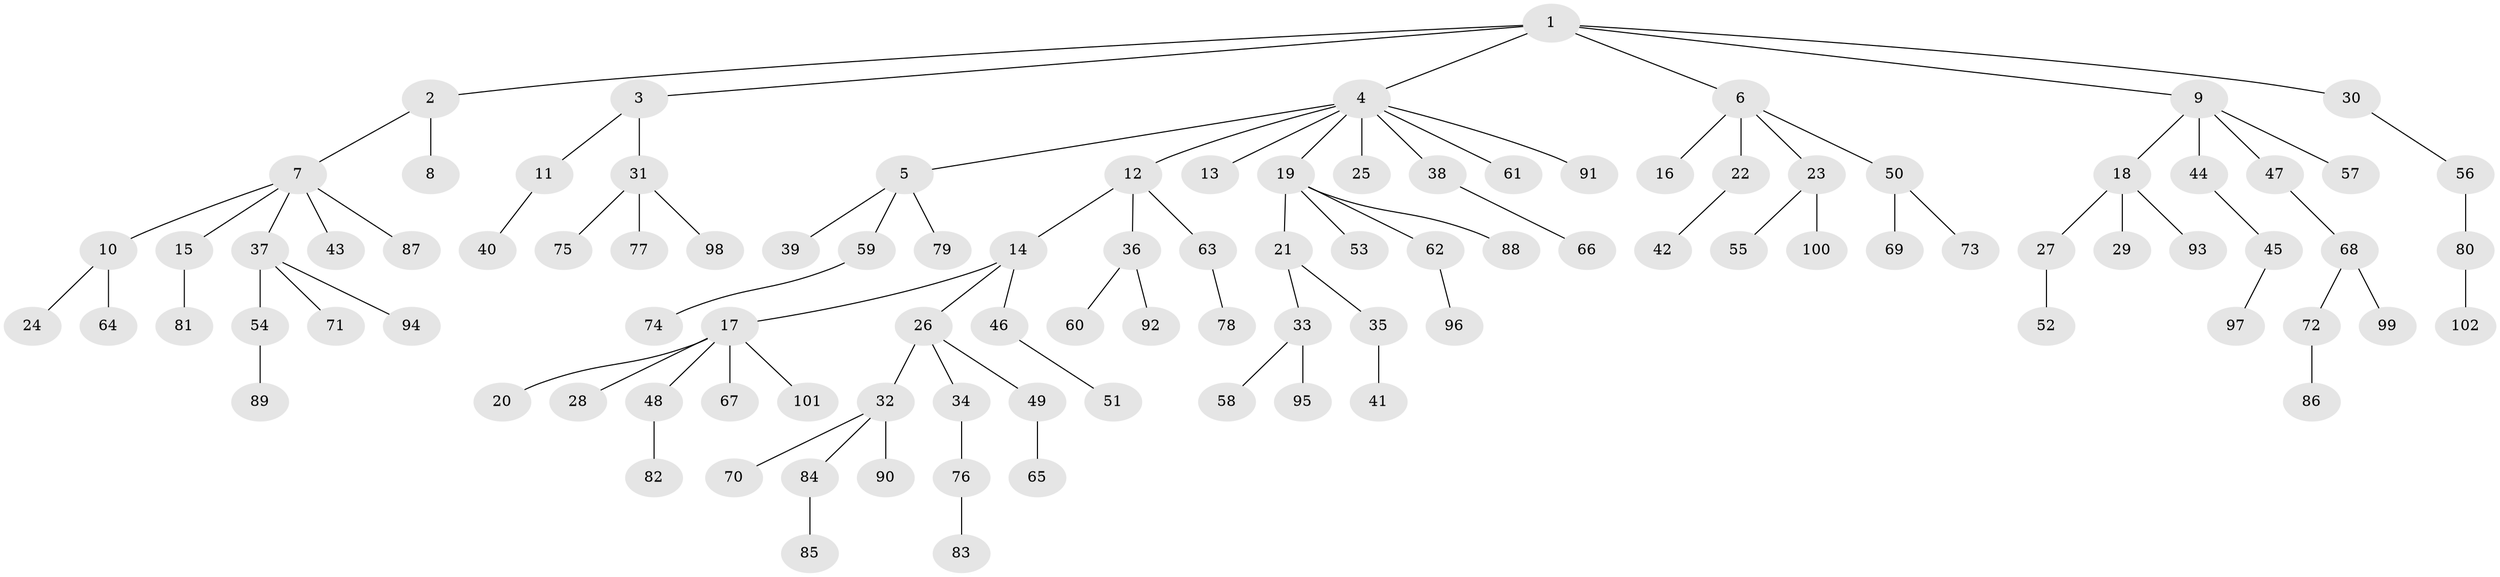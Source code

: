 // Generated by graph-tools (version 1.1) at 2025/11/02/27/25 16:11:26]
// undirected, 102 vertices, 101 edges
graph export_dot {
graph [start="1"]
  node [color=gray90,style=filled];
  1;
  2;
  3;
  4;
  5;
  6;
  7;
  8;
  9;
  10;
  11;
  12;
  13;
  14;
  15;
  16;
  17;
  18;
  19;
  20;
  21;
  22;
  23;
  24;
  25;
  26;
  27;
  28;
  29;
  30;
  31;
  32;
  33;
  34;
  35;
  36;
  37;
  38;
  39;
  40;
  41;
  42;
  43;
  44;
  45;
  46;
  47;
  48;
  49;
  50;
  51;
  52;
  53;
  54;
  55;
  56;
  57;
  58;
  59;
  60;
  61;
  62;
  63;
  64;
  65;
  66;
  67;
  68;
  69;
  70;
  71;
  72;
  73;
  74;
  75;
  76;
  77;
  78;
  79;
  80;
  81;
  82;
  83;
  84;
  85;
  86;
  87;
  88;
  89;
  90;
  91;
  92;
  93;
  94;
  95;
  96;
  97;
  98;
  99;
  100;
  101;
  102;
  1 -- 2;
  1 -- 3;
  1 -- 4;
  1 -- 6;
  1 -- 9;
  1 -- 30;
  2 -- 7;
  2 -- 8;
  3 -- 11;
  3 -- 31;
  4 -- 5;
  4 -- 12;
  4 -- 13;
  4 -- 19;
  4 -- 25;
  4 -- 38;
  4 -- 61;
  4 -- 91;
  5 -- 39;
  5 -- 59;
  5 -- 79;
  6 -- 16;
  6 -- 22;
  6 -- 23;
  6 -- 50;
  7 -- 10;
  7 -- 15;
  7 -- 37;
  7 -- 43;
  7 -- 87;
  9 -- 18;
  9 -- 44;
  9 -- 47;
  9 -- 57;
  10 -- 24;
  10 -- 64;
  11 -- 40;
  12 -- 14;
  12 -- 36;
  12 -- 63;
  14 -- 17;
  14 -- 26;
  14 -- 46;
  15 -- 81;
  17 -- 20;
  17 -- 28;
  17 -- 48;
  17 -- 67;
  17 -- 101;
  18 -- 27;
  18 -- 29;
  18 -- 93;
  19 -- 21;
  19 -- 53;
  19 -- 62;
  19 -- 88;
  21 -- 33;
  21 -- 35;
  22 -- 42;
  23 -- 55;
  23 -- 100;
  26 -- 32;
  26 -- 34;
  26 -- 49;
  27 -- 52;
  30 -- 56;
  31 -- 75;
  31 -- 77;
  31 -- 98;
  32 -- 70;
  32 -- 84;
  32 -- 90;
  33 -- 58;
  33 -- 95;
  34 -- 76;
  35 -- 41;
  36 -- 60;
  36 -- 92;
  37 -- 54;
  37 -- 71;
  37 -- 94;
  38 -- 66;
  44 -- 45;
  45 -- 97;
  46 -- 51;
  47 -- 68;
  48 -- 82;
  49 -- 65;
  50 -- 69;
  50 -- 73;
  54 -- 89;
  56 -- 80;
  59 -- 74;
  62 -- 96;
  63 -- 78;
  68 -- 72;
  68 -- 99;
  72 -- 86;
  76 -- 83;
  80 -- 102;
  84 -- 85;
}
